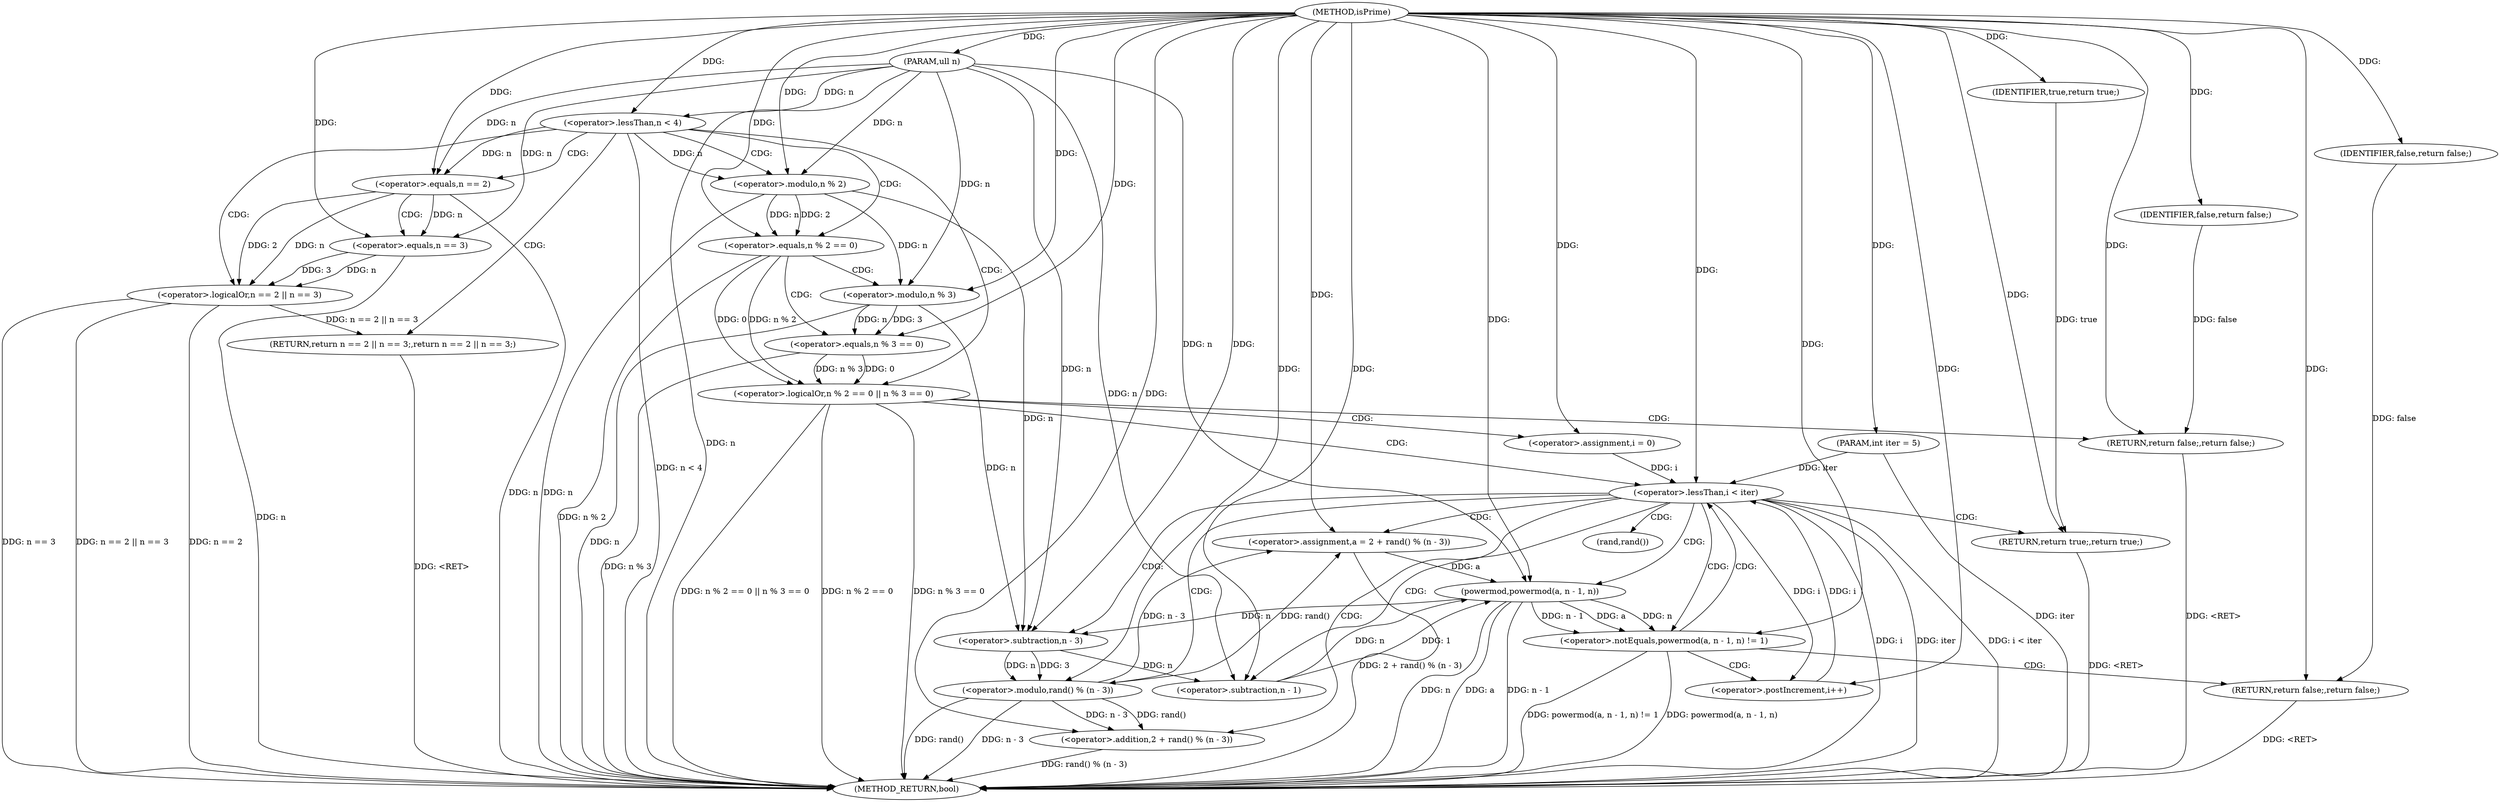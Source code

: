 digraph "isPrime" {  
"1000351" [label = "(METHOD,isPrime)" ]
"1000415" [label = "(METHOD_RETURN,bool)" ]
"1000352" [label = "(PARAM,ull n)" ]
"1000353" [label = "(PARAM,int iter = 5)" ]
"1000413" [label = "(RETURN,return true;,return true;)" ]
"1000356" [label = "(<operator>.lessThan,n < 4)" ]
"1000359" [label = "(RETURN,return n == 2 || n == 3;,return n == 2 || n == 3;)" ]
"1000368" [label = "(<operator>.logicalOr,n % 2 == 0 || n % 3 == 0)" ]
"1000379" [label = "(RETURN,return false;,return false;)" ]
"1000383" [label = "(<operator>.assignment,i = 0)" ]
"1000386" [label = "(<operator>.lessThan,i < iter)" ]
"1000389" [label = "(<operator>.postIncrement,i++)" ]
"1000414" [label = "(IDENTIFIER,true,return true;)" ]
"1000360" [label = "(<operator>.logicalOr,n == 2 || n == 3)" ]
"1000380" [label = "(IDENTIFIER,false,return false;)" ]
"1000393" [label = "(<operator>.assignment,a = 2 + rand() % (n - 3))" ]
"1000369" [label = "(<operator>.equals,n % 2 == 0)" ]
"1000374" [label = "(<operator>.equals,n % 3 == 0)" ]
"1000403" [label = "(<operator>.notEquals,powermod(a, n - 1, n) != 1)" ]
"1000411" [label = "(RETURN,return false;,return false;)" ]
"1000361" [label = "(<operator>.equals,n == 2)" ]
"1000364" [label = "(<operator>.equals,n == 3)" ]
"1000370" [label = "(<operator>.modulo,n % 2)" ]
"1000375" [label = "(<operator>.modulo,n % 3)" ]
"1000395" [label = "(<operator>.addition,2 + rand() % (n - 3))" ]
"1000412" [label = "(IDENTIFIER,false,return false;)" ]
"1000397" [label = "(<operator>.modulo,rand() % (n - 3))" ]
"1000404" [label = "(powermod,powermod(a, n - 1, n))" ]
"1000399" [label = "(<operator>.subtraction,n - 3)" ]
"1000406" [label = "(<operator>.subtraction,n - 1)" ]
"1000398" [label = "(rand,rand())" ]
  "1000413" -> "1000415"  [ label = "DDG: <RET>"] 
  "1000359" -> "1000415"  [ label = "DDG: <RET>"] 
  "1000352" -> "1000415"  [ label = "DDG: n"] 
  "1000353" -> "1000415"  [ label = "DDG: iter"] 
  "1000356" -> "1000415"  [ label = "DDG: n < 4"] 
  "1000370" -> "1000415"  [ label = "DDG: n"] 
  "1000369" -> "1000415"  [ label = "DDG: n % 2"] 
  "1000368" -> "1000415"  [ label = "DDG: n % 2 == 0"] 
  "1000375" -> "1000415"  [ label = "DDG: n"] 
  "1000374" -> "1000415"  [ label = "DDG: n % 3"] 
  "1000368" -> "1000415"  [ label = "DDG: n % 3 == 0"] 
  "1000368" -> "1000415"  [ label = "DDG: n % 2 == 0 || n % 3 == 0"] 
  "1000386" -> "1000415"  [ label = "DDG: i"] 
  "1000386" -> "1000415"  [ label = "DDG: iter"] 
  "1000386" -> "1000415"  [ label = "DDG: i < iter"] 
  "1000397" -> "1000415"  [ label = "DDG: rand()"] 
  "1000397" -> "1000415"  [ label = "DDG: n - 3"] 
  "1000395" -> "1000415"  [ label = "DDG: rand() % (n - 3)"] 
  "1000393" -> "1000415"  [ label = "DDG: 2 + rand() % (n - 3)"] 
  "1000404" -> "1000415"  [ label = "DDG: a"] 
  "1000404" -> "1000415"  [ label = "DDG: n - 1"] 
  "1000404" -> "1000415"  [ label = "DDG: n"] 
  "1000403" -> "1000415"  [ label = "DDG: powermod(a, n - 1, n)"] 
  "1000403" -> "1000415"  [ label = "DDG: powermod(a, n - 1, n) != 1"] 
  "1000361" -> "1000415"  [ label = "DDG: n"] 
  "1000360" -> "1000415"  [ label = "DDG: n == 2"] 
  "1000364" -> "1000415"  [ label = "DDG: n"] 
  "1000360" -> "1000415"  [ label = "DDG: n == 3"] 
  "1000360" -> "1000415"  [ label = "DDG: n == 2 || n == 3"] 
  "1000411" -> "1000415"  [ label = "DDG: <RET>"] 
  "1000379" -> "1000415"  [ label = "DDG: <RET>"] 
  "1000351" -> "1000352"  [ label = "DDG: "] 
  "1000351" -> "1000353"  [ label = "DDG: "] 
  "1000414" -> "1000413"  [ label = "DDG: true"] 
  "1000351" -> "1000413"  [ label = "DDG: "] 
  "1000360" -> "1000359"  [ label = "DDG: n == 2 || n == 3"] 
  "1000380" -> "1000379"  [ label = "DDG: false"] 
  "1000351" -> "1000379"  [ label = "DDG: "] 
  "1000351" -> "1000383"  [ label = "DDG: "] 
  "1000351" -> "1000414"  [ label = "DDG: "] 
  "1000352" -> "1000356"  [ label = "DDG: n"] 
  "1000351" -> "1000356"  [ label = "DDG: "] 
  "1000369" -> "1000368"  [ label = "DDG: n % 2"] 
  "1000369" -> "1000368"  [ label = "DDG: 0"] 
  "1000374" -> "1000368"  [ label = "DDG: n % 3"] 
  "1000374" -> "1000368"  [ label = "DDG: 0"] 
  "1000351" -> "1000380"  [ label = "DDG: "] 
  "1000383" -> "1000386"  [ label = "DDG: i"] 
  "1000389" -> "1000386"  [ label = "DDG: i"] 
  "1000351" -> "1000386"  [ label = "DDG: "] 
  "1000353" -> "1000386"  [ label = "DDG: iter"] 
  "1000386" -> "1000389"  [ label = "DDG: i"] 
  "1000351" -> "1000389"  [ label = "DDG: "] 
  "1000397" -> "1000393"  [ label = "DDG: n - 3"] 
  "1000397" -> "1000393"  [ label = "DDG: rand()"] 
  "1000351" -> "1000393"  [ label = "DDG: "] 
  "1000361" -> "1000360"  [ label = "DDG: 2"] 
  "1000361" -> "1000360"  [ label = "DDG: n"] 
  "1000364" -> "1000360"  [ label = "DDG: n"] 
  "1000364" -> "1000360"  [ label = "DDG: 3"] 
  "1000370" -> "1000369"  [ label = "DDG: n"] 
  "1000370" -> "1000369"  [ label = "DDG: 2"] 
  "1000351" -> "1000369"  [ label = "DDG: "] 
  "1000375" -> "1000374"  [ label = "DDG: n"] 
  "1000375" -> "1000374"  [ label = "DDG: 3"] 
  "1000351" -> "1000374"  [ label = "DDG: "] 
  "1000412" -> "1000411"  [ label = "DDG: false"] 
  "1000351" -> "1000411"  [ label = "DDG: "] 
  "1000356" -> "1000361"  [ label = "DDG: n"] 
  "1000352" -> "1000361"  [ label = "DDG: n"] 
  "1000351" -> "1000361"  [ label = "DDG: "] 
  "1000361" -> "1000364"  [ label = "DDG: n"] 
  "1000352" -> "1000364"  [ label = "DDG: n"] 
  "1000351" -> "1000364"  [ label = "DDG: "] 
  "1000356" -> "1000370"  [ label = "DDG: n"] 
  "1000352" -> "1000370"  [ label = "DDG: n"] 
  "1000351" -> "1000370"  [ label = "DDG: "] 
  "1000370" -> "1000375"  [ label = "DDG: n"] 
  "1000352" -> "1000375"  [ label = "DDG: n"] 
  "1000351" -> "1000375"  [ label = "DDG: "] 
  "1000351" -> "1000395"  [ label = "DDG: "] 
  "1000397" -> "1000395"  [ label = "DDG: n - 3"] 
  "1000397" -> "1000395"  [ label = "DDG: rand()"] 
  "1000404" -> "1000403"  [ label = "DDG: n"] 
  "1000404" -> "1000403"  [ label = "DDG: n - 1"] 
  "1000404" -> "1000403"  [ label = "DDG: a"] 
  "1000351" -> "1000403"  [ label = "DDG: "] 
  "1000351" -> "1000412"  [ label = "DDG: "] 
  "1000351" -> "1000397"  [ label = "DDG: "] 
  "1000399" -> "1000397"  [ label = "DDG: 3"] 
  "1000399" -> "1000397"  [ label = "DDG: n"] 
  "1000393" -> "1000404"  [ label = "DDG: a"] 
  "1000351" -> "1000404"  [ label = "DDG: "] 
  "1000406" -> "1000404"  [ label = "DDG: n"] 
  "1000352" -> "1000404"  [ label = "DDG: n"] 
  "1000406" -> "1000404"  [ label = "DDG: 1"] 
  "1000370" -> "1000399"  [ label = "DDG: n"] 
  "1000375" -> "1000399"  [ label = "DDG: n"] 
  "1000404" -> "1000399"  [ label = "DDG: n"] 
  "1000352" -> "1000399"  [ label = "DDG: n"] 
  "1000351" -> "1000399"  [ label = "DDG: "] 
  "1000399" -> "1000406"  [ label = "DDG: n"] 
  "1000352" -> "1000406"  [ label = "DDG: n"] 
  "1000351" -> "1000406"  [ label = "DDG: "] 
  "1000356" -> "1000370"  [ label = "CDG: "] 
  "1000356" -> "1000359"  [ label = "CDG: "] 
  "1000356" -> "1000368"  [ label = "CDG: "] 
  "1000356" -> "1000360"  [ label = "CDG: "] 
  "1000356" -> "1000361"  [ label = "CDG: "] 
  "1000356" -> "1000369"  [ label = "CDG: "] 
  "1000368" -> "1000379"  [ label = "CDG: "] 
  "1000368" -> "1000383"  [ label = "CDG: "] 
  "1000368" -> "1000386"  [ label = "CDG: "] 
  "1000386" -> "1000397"  [ label = "CDG: "] 
  "1000386" -> "1000406"  [ label = "CDG: "] 
  "1000386" -> "1000404"  [ label = "CDG: "] 
  "1000386" -> "1000403"  [ label = "CDG: "] 
  "1000386" -> "1000399"  [ label = "CDG: "] 
  "1000386" -> "1000398"  [ label = "CDG: "] 
  "1000386" -> "1000413"  [ label = "CDG: "] 
  "1000386" -> "1000393"  [ label = "CDG: "] 
  "1000386" -> "1000395"  [ label = "CDG: "] 
  "1000369" -> "1000375"  [ label = "CDG: "] 
  "1000369" -> "1000374"  [ label = "CDG: "] 
  "1000361" -> "1000364"  [ label = "CDG: "] 
  "1000403" -> "1000389"  [ label = "CDG: "] 
  "1000403" -> "1000411"  [ label = "CDG: "] 
  "1000403" -> "1000386"  [ label = "CDG: "] 
}
